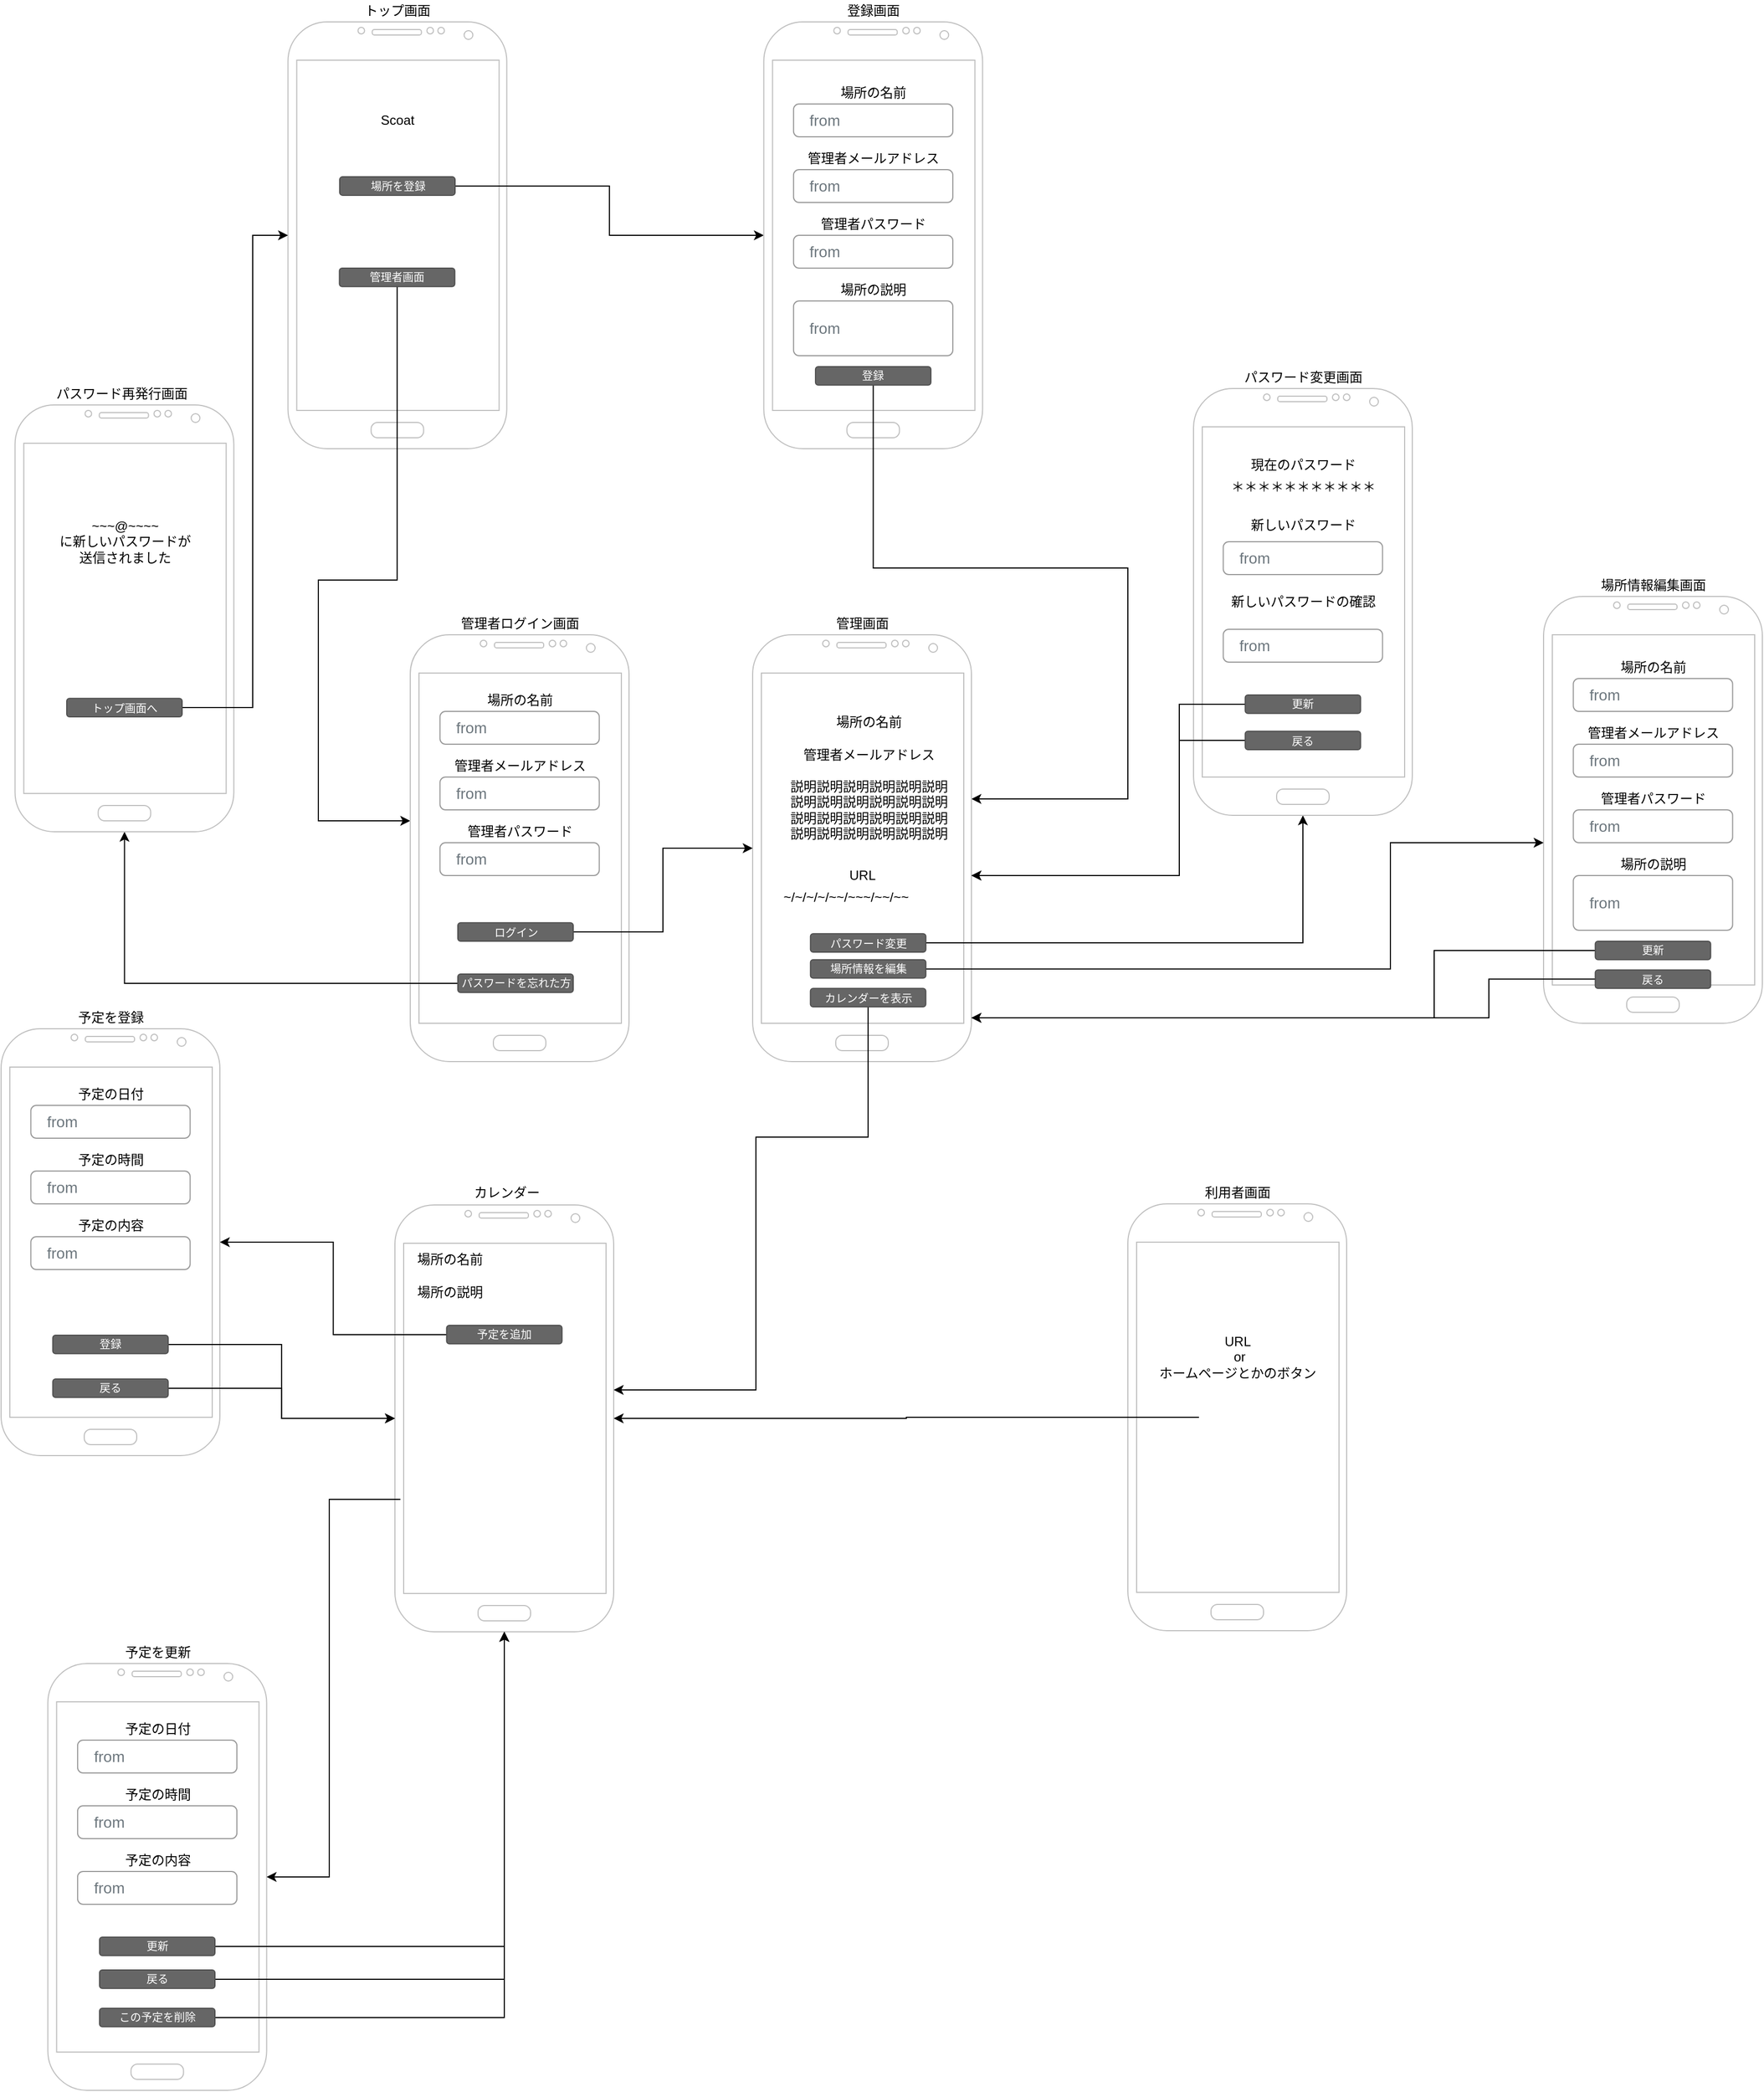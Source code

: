 <mxfile version="14.4.3" type="device"><diagram id="Cid-E1_WpX19FYD2wdw5" name="Page-1"><mxGraphModel dx="3192" dy="1473" grid="1" gridSize="10" guides="1" tooltips="1" connect="1" arrows="1" fold="1" page="1" pageScale="1" pageWidth="827" pageHeight="1169" math="0" shadow="0"><root><mxCell id="0"/><mxCell id="1" parent="0"/><mxCell id="yJybupqU7paiZ8rAt8fb-1" value="" style="verticalLabelPosition=bottom;verticalAlign=top;html=1;shadow=0;dashed=0;strokeWidth=1;shape=mxgraph.android.phone2;strokeColor=#c0c0c0;" parent="1" vertex="1"><mxGeometry x="202.25" y="20" width="200" height="390" as="geometry"/></mxCell><mxCell id="yJybupqU7paiZ8rAt8fb-7" style="edgeStyle=orthogonalEdgeStyle;rounded=0;orthogonalLoop=1;jettySize=auto;html=1;" parent="1" source="yJybupqU7paiZ8rAt8fb-2" target="yJybupqU7paiZ8rAt8fb-6" edge="1"><mxGeometry relative="1" as="geometry"/></mxCell><mxCell id="yJybupqU7paiZ8rAt8fb-2" value="場所を登録" style="rounded=1;html=1;shadow=0;dashed=0;whiteSpace=wrap;fontSize=10;fillColor=#666666;align=center;strokeColor=#4D4D4D;fontColor=#ffffff;" parent="1" vertex="1"><mxGeometry x="249.5" y="161.56" width="105.5" height="16.88" as="geometry"/></mxCell><mxCell id="yJybupqU7paiZ8rAt8fb-6" value="" style="verticalLabelPosition=bottom;verticalAlign=top;html=1;shadow=0;dashed=0;strokeWidth=1;shape=mxgraph.android.phone2;strokeColor=#c0c0c0;" parent="1" vertex="1"><mxGeometry x="637.2" y="20" width="200" height="390" as="geometry"/></mxCell><mxCell id="yJybupqU7paiZ8rAt8fb-26" value="from" style="html=1;shadow=0;dashed=0;shape=mxgraph.bootstrap.rrect;rSize=5;fillColor=none;strokeColor=#999999;align=left;spacing=15;fontSize=14;fontColor=#6C767D;" parent="1" vertex="1"><mxGeometry x="664.4" y="95" width="145.6" height="30" as="geometry"/></mxCell><mxCell id="yJybupqU7paiZ8rAt8fb-28" value="場所の名前" style="text;html=1;align=center;verticalAlign=middle;resizable=0;points=[];autosize=1;" parent="1" vertex="1"><mxGeometry x="697.2" y="75" width="80" height="20" as="geometry"/></mxCell><mxCell id="yJybupqU7paiZ8rAt8fb-50" style="edgeStyle=orthogonalEdgeStyle;rounded=0;orthogonalLoop=1;jettySize=auto;html=1;" parent="1" source="yJybupqU7paiZ8rAt8fb-29" target="yJybupqU7paiZ8rAt8fb-31" edge="1"><mxGeometry relative="1" as="geometry"><Array as="points"><mxPoint x="737" y="519"/><mxPoint x="970" y="519"/><mxPoint x="970" y="730"/></Array></mxGeometry></mxCell><mxCell id="yJybupqU7paiZ8rAt8fb-29" value="登録" style="rounded=1;html=1;shadow=0;dashed=0;whiteSpace=wrap;fontSize=10;fillColor=#666666;align=center;strokeColor=#4D4D4D;fontColor=#ffffff;" parent="1" vertex="1"><mxGeometry x="684.45" y="335" width="105.5" height="16.88" as="geometry"/></mxCell><mxCell id="yJybupqU7paiZ8rAt8fb-31" value="" style="verticalLabelPosition=bottom;verticalAlign=top;html=1;shadow=0;dashed=0;strokeWidth=1;shape=mxgraph.android.phone2;strokeColor=#c0c0c0;" parent="1" vertex="1"><mxGeometry x="627" y="580" width="200" height="390" as="geometry"/></mxCell><mxCell id="yJybupqU7paiZ8rAt8fb-33" value="" style="verticalLabelPosition=bottom;verticalAlign=top;html=1;shadow=0;dashed=0;strokeWidth=1;shape=mxgraph.android.phone2;strokeColor=#c0c0c0;" parent="1" vertex="1"><mxGeometry x="300" y="1101" width="200" height="390" as="geometry"/></mxCell><mxCell id="yJybupqU7paiZ8rAt8fb-37" value="管理者メールアドレス" style="text;html=1;align=center;verticalAlign=middle;resizable=0;points=[];autosize=1;" parent="1" vertex="1"><mxGeometry x="672.2" y="135" width="130" height="20" as="geometry"/></mxCell><mxCell id="yJybupqU7paiZ8rAt8fb-39" value="管理者パスワード" style="text;html=1;align=center;verticalAlign=middle;resizable=0;points=[];autosize=1;" parent="1" vertex="1"><mxGeometry x="682.2" y="195" width="110" height="20" as="geometry"/></mxCell><mxCell id="yJybupqU7paiZ8rAt8fb-40" value="from" style="html=1;shadow=0;dashed=0;shape=mxgraph.bootstrap.rrect;rSize=5;fillColor=none;strokeColor=#999999;align=left;spacing=15;fontSize=14;fontColor=#6C767D;" parent="1" vertex="1"><mxGeometry x="664.4" y="155" width="145.6" height="30" as="geometry"/></mxCell><mxCell id="yJybupqU7paiZ8rAt8fb-41" value="from" style="html=1;shadow=0;dashed=0;shape=mxgraph.bootstrap.rrect;rSize=5;fillColor=none;strokeColor=#999999;align=left;spacing=15;fontSize=14;fontColor=#6C767D;" parent="1" vertex="1"><mxGeometry x="664.4" y="215" width="145.6" height="30" as="geometry"/></mxCell><mxCell id="yJybupqU7paiZ8rAt8fb-42" value="場所の説明" style="text;html=1;align=center;verticalAlign=middle;resizable=0;points=[];autosize=1;" parent="1" vertex="1"><mxGeometry x="697.2" y="255" width="80" height="20" as="geometry"/></mxCell><mxCell id="yJybupqU7paiZ8rAt8fb-43" value="from" style="html=1;shadow=0;dashed=0;shape=mxgraph.bootstrap.rrect;rSize=5;fillColor=none;strokeColor=#999999;align=left;spacing=15;fontSize=14;fontColor=#6C767D;" parent="1" vertex="1"><mxGeometry x="664.4" y="275" width="145.6" height="50" as="geometry"/></mxCell><mxCell id="yJybupqU7paiZ8rAt8fb-44" value="トップ画面" style="text;html=1;align=center;verticalAlign=middle;resizable=0;points=[];autosize=1;" parent="1" vertex="1"><mxGeometry x="267.25" width="70" height="20" as="geometry"/></mxCell><mxCell id="yJybupqU7paiZ8rAt8fb-45" value="登録画面" style="text;html=1;align=center;verticalAlign=middle;resizable=0;points=[];autosize=1;" parent="1" vertex="1"><mxGeometry x="707.2" width="60" height="20" as="geometry"/></mxCell><mxCell id="yJybupqU7paiZ8rAt8fb-59" style="edgeStyle=orthogonalEdgeStyle;rounded=0;orthogonalLoop=1;jettySize=auto;html=1;" parent="1" source="yJybupqU7paiZ8rAt8fb-46" target="yJybupqU7paiZ8rAt8fb-57" edge="1"><mxGeometry relative="1" as="geometry"><Array as="points"><mxPoint x="302" y="530"/><mxPoint x="230" y="530"/><mxPoint x="230" y="750"/></Array></mxGeometry></mxCell><mxCell id="yJybupqU7paiZ8rAt8fb-46" value="管理者画面" style="rounded=1;html=1;shadow=0;dashed=0;whiteSpace=wrap;fontSize=10;fillColor=#666666;align=center;strokeColor=#4D4D4D;fontColor=#ffffff;" parent="1" vertex="1"><mxGeometry x="249.25" y="245" width="105.5" height="16.88" as="geometry"/></mxCell><mxCell id="yJybupqU7paiZ8rAt8fb-49" value="管理画面" style="text;html=1;align=center;verticalAlign=middle;resizable=0;points=[];autosize=1;" parent="1" vertex="1"><mxGeometry x="697" y="560" width="60" height="20" as="geometry"/></mxCell><mxCell id="yJybupqU7paiZ8rAt8fb-51" value="カレンダー" style="text;html=1;align=center;verticalAlign=middle;resizable=0;points=[];autosize=1;" parent="1" vertex="1"><mxGeometry x="367.25" y="1080" width="70" height="20" as="geometry"/></mxCell><mxCell id="yJybupqU7paiZ8rAt8fb-52" value="" style="verticalLabelPosition=bottom;verticalAlign=top;html=1;shadow=0;dashed=0;strokeWidth=1;shape=mxgraph.android.phone2;strokeColor=#c0c0c0;" parent="1" vertex="1"><mxGeometry x="970" y="1100" width="200" height="390" as="geometry"/></mxCell><mxCell id="yJybupqU7paiZ8rAt8fb-53" value="利用者画面" style="text;html=1;align=center;verticalAlign=middle;resizable=0;points=[];autosize=1;" parent="1" vertex="1"><mxGeometry x="1030" y="1080" width="80" height="20" as="geometry"/></mxCell><mxCell id="yJybupqU7paiZ8rAt8fb-56" style="edgeStyle=orthogonalEdgeStyle;rounded=0;orthogonalLoop=1;jettySize=auto;html=1;" parent="1" source="yJybupqU7paiZ8rAt8fb-54" target="yJybupqU7paiZ8rAt8fb-33" edge="1"><mxGeometry relative="1" as="geometry"/></mxCell><mxCell id="yJybupqU7paiZ8rAt8fb-54" value="" style="shape=image;html=1;verticalAlign=top;verticalLabelPosition=bottom;labelBackgroundColor=#ffffff;imageAspect=0;aspect=fixed;image=https://cdn4.iconfinder.com/data/icons/music-ui-solid-24px/24/link_hyperlink-2-128.png" parent="1" vertex="1"><mxGeometry x="1035" y="1260" width="70" height="70" as="geometry"/></mxCell><mxCell id="yJybupqU7paiZ8rAt8fb-55" value="URL&lt;br&gt;&amp;nbsp;or &lt;br&gt;ホームページとかのボタン" style="text;html=1;align=center;verticalAlign=middle;resizable=0;points=[];autosize=1;" parent="1" vertex="1"><mxGeometry x="990" y="1215" width="160" height="50" as="geometry"/></mxCell><mxCell id="yJybupqU7paiZ8rAt8fb-57" value="" style="verticalLabelPosition=bottom;verticalAlign=top;html=1;shadow=0;dashed=0;strokeWidth=1;shape=mxgraph.android.phone2;strokeColor=#c0c0c0;" parent="1" vertex="1"><mxGeometry x="314" y="580" width="200" height="390" as="geometry"/></mxCell><mxCell id="yJybupqU7paiZ8rAt8fb-58" value="管理者ログイン画面" style="text;html=1;align=center;verticalAlign=middle;resizable=0;points=[];autosize=1;" parent="1" vertex="1"><mxGeometry x="354" y="560" width="120" height="20" as="geometry"/></mxCell><mxCell id="yJybupqU7paiZ8rAt8fb-60" value="Scoat" style="text;html=1;align=center;verticalAlign=middle;resizable=0;points=[];autosize=1;" parent="1" vertex="1"><mxGeometry x="277.25" y="100" width="50" height="20" as="geometry"/></mxCell><mxCell id="yJybupqU7paiZ8rAt8fb-61" value="from" style="html=1;shadow=0;dashed=0;shape=mxgraph.bootstrap.rrect;rSize=5;fillColor=none;strokeColor=#999999;align=left;spacing=15;fontSize=14;fontColor=#6C767D;" parent="1" vertex="1"><mxGeometry x="341.2" y="650" width="145.6" height="30" as="geometry"/></mxCell><mxCell id="yJybupqU7paiZ8rAt8fb-62" value="管理者メールアドレス" style="text;html=1;align=center;verticalAlign=middle;resizable=0;points=[];autosize=1;" parent="1" vertex="1"><mxGeometry x="349.0" y="690" width="130" height="20" as="geometry"/></mxCell><mxCell id="yJybupqU7paiZ8rAt8fb-63" value="管理者パスワード" style="text;html=1;align=center;verticalAlign=middle;resizable=0;points=[];autosize=1;" parent="1" vertex="1"><mxGeometry x="359.0" y="750" width="110" height="20" as="geometry"/></mxCell><mxCell id="yJybupqU7paiZ8rAt8fb-64" value="from" style="html=1;shadow=0;dashed=0;shape=mxgraph.bootstrap.rrect;rSize=5;fillColor=none;strokeColor=#999999;align=left;spacing=15;fontSize=14;fontColor=#6C767D;" parent="1" vertex="1"><mxGeometry x="341.2" y="710" width="145.6" height="30" as="geometry"/></mxCell><mxCell id="yJybupqU7paiZ8rAt8fb-65" value="from" style="html=1;shadow=0;dashed=0;shape=mxgraph.bootstrap.rrect;rSize=5;fillColor=none;strokeColor=#999999;align=left;spacing=15;fontSize=14;fontColor=#6C767D;" parent="1" vertex="1"><mxGeometry x="341.2" y="770" width="145.6" height="30" as="geometry"/></mxCell><mxCell id="yJybupqU7paiZ8rAt8fb-66" value="場所の名前" style="text;html=1;align=center;verticalAlign=middle;resizable=0;points=[];autosize=1;" parent="1" vertex="1"><mxGeometry x="374" y="630" width="80" height="20" as="geometry"/></mxCell><mxCell id="yJybupqU7paiZ8rAt8fb-68" style="edgeStyle=orthogonalEdgeStyle;rounded=0;orthogonalLoop=1;jettySize=auto;html=1;" parent="1" source="yJybupqU7paiZ8rAt8fb-67" target="yJybupqU7paiZ8rAt8fb-31" edge="1"><mxGeometry relative="1" as="geometry"/></mxCell><mxCell id="yJybupqU7paiZ8rAt8fb-67" value="ログイン" style="rounded=1;html=1;shadow=0;dashed=0;whiteSpace=wrap;fontSize=10;fillColor=#666666;align=center;strokeColor=#4D4D4D;fontColor=#ffffff;" parent="1" vertex="1"><mxGeometry x="357.5" y="843.12" width="105.5" height="16.88" as="geometry"/></mxCell><mxCell id="yJybupqU7paiZ8rAt8fb-70" style="edgeStyle=orthogonalEdgeStyle;rounded=0;orthogonalLoop=1;jettySize=auto;html=1;" parent="1" source="yJybupqU7paiZ8rAt8fb-69" target="yJybupqU7paiZ8rAt8fb-33" edge="1"><mxGeometry relative="1" as="geometry"><Array as="points"><mxPoint x="630" y="1039"/><mxPoint x="630" y="1270"/></Array></mxGeometry></mxCell><mxCell id="yJybupqU7paiZ8rAt8fb-69" value="カレンダーを表示" style="rounded=1;html=1;shadow=0;dashed=0;whiteSpace=wrap;fontSize=10;fillColor=#666666;align=center;strokeColor=#4D4D4D;fontColor=#ffffff;" parent="1" vertex="1"><mxGeometry x="679.8" y="903.12" width="105.5" height="16.88" as="geometry"/></mxCell><mxCell id="yJybupqU7paiZ8rAt8fb-71" value="" style="verticalLabelPosition=bottom;verticalAlign=top;html=1;shadow=0;dashed=0;strokeWidth=1;shape=mxgraph.android.phone2;strokeColor=#c0c0c0;" parent="1" vertex="1"><mxGeometry x="-60" y="940" width="200" height="390" as="geometry"/></mxCell><mxCell id="yJybupqU7paiZ8rAt8fb-74" value="" style="shape=image;html=1;verticalAlign=top;verticalLabelPosition=bottom;labelBackgroundColor=#ffffff;imageAspect=0;aspect=fixed;image=https://cdn1.iconfinder.com/data/icons/material-core/22/content-copy-128.png" parent="1" vertex="1"><mxGeometry x="779.8" y="810" width="20" height="20" as="geometry"/></mxCell><mxCell id="yJybupqU7paiZ8rAt8fb-75" value="場所の名前" style="text;html=1;align=center;verticalAlign=middle;resizable=0;points=[];autosize=1;" parent="1" vertex="1"><mxGeometry x="692.6" y="650" width="80" height="20" as="geometry"/></mxCell><mxCell id="yJybupqU7paiZ8rAt8fb-76" value="管理者メールアドレス" style="text;html=1;align=center;verticalAlign=middle;resizable=0;points=[];autosize=1;" parent="1" vertex="1"><mxGeometry x="667.6" y="680" width="130" height="20" as="geometry"/></mxCell><mxCell id="yJybupqU7paiZ8rAt8fb-77" value="説明説明説明説明説明説明&lt;br&gt;説明説明説明説明説明説明&lt;br&gt;説明説明説明説明説明説明&lt;br&gt;説明説明説明説明説明説明" style="text;html=1;align=center;verticalAlign=middle;resizable=0;points=[];autosize=1;" parent="1" vertex="1"><mxGeometry x="652.55" y="710" width="160" height="60" as="geometry"/></mxCell><mxCell id="yJybupqU7paiZ8rAt8fb-78" value="~/~/~/~/~~/~~~/~~/~~" style="text;html=1;align=center;verticalAlign=middle;resizable=0;points=[];autosize=1;" parent="1" vertex="1"><mxGeometry x="647.05" y="810" width="130" height="20" as="geometry"/></mxCell><mxCell id="yJybupqU7paiZ8rAt8fb-79" value="予定を登録" style="text;html=1;align=center;verticalAlign=middle;resizable=0;points=[];autosize=1;" parent="1" vertex="1"><mxGeometry y="920" width="80" height="20" as="geometry"/></mxCell><mxCell id="yJybupqU7paiZ8rAt8fb-80" value="" style="verticalLabelPosition=bottom;verticalAlign=top;html=1;shadow=0;dashed=0;strokeWidth=1;shape=mxgraph.android.phone2;strokeColor=#c0c0c0;" parent="1" vertex="1"><mxGeometry x="-17.25" y="1520" width="200" height="390" as="geometry"/></mxCell><mxCell id="yJybupqU7paiZ8rAt8fb-81" value="予定を更新" style="text;html=1;align=center;verticalAlign=middle;resizable=0;points=[];autosize=1;" parent="1" vertex="1"><mxGeometry x="42.75" y="1500" width="80" height="20" as="geometry"/></mxCell><mxCell id="yJybupqU7paiZ8rAt8fb-84" style="edgeStyle=orthogonalEdgeStyle;rounded=0;orthogonalLoop=1;jettySize=auto;html=1;" parent="1" source="yJybupqU7paiZ8rAt8fb-82" target="yJybupqU7paiZ8rAt8fb-80" edge="1"><mxGeometry relative="1" as="geometry"><Array as="points"><mxPoint x="240" y="1370"/><mxPoint x="240" y="1715"/></Array></mxGeometry></mxCell><mxCell id="yJybupqU7paiZ8rAt8fb-82" value="" style="shape=image;html=1;verticalAlign=top;verticalLabelPosition=bottom;labelBackgroundColor=#ffffff;imageAspect=0;aspect=fixed;image=https://cdn0.iconfinder.com/data/icons/forgen-seo-1/64/calender-128.png" parent="1" vertex="1"><mxGeometry x="305" y="1236" width="190" height="190" as="geometry"/></mxCell><mxCell id="yJybupqU7paiZ8rAt8fb-83" value="場所の名前" style="text;html=1;align=center;verticalAlign=middle;resizable=0;points=[];autosize=1;" parent="1" vertex="1"><mxGeometry x="310" y="1141" width="80" height="20" as="geometry"/></mxCell><mxCell id="yJybupqU7paiZ8rAt8fb-87" style="edgeStyle=orthogonalEdgeStyle;rounded=0;orthogonalLoop=1;jettySize=auto;html=1;" parent="1" source="yJybupqU7paiZ8rAt8fb-86" target="yJybupqU7paiZ8rAt8fb-71" edge="1"><mxGeometry relative="1" as="geometry"/></mxCell><mxCell id="yJybupqU7paiZ8rAt8fb-86" value="予定を追加" style="rounded=1;html=1;shadow=0;dashed=0;whiteSpace=wrap;fontSize=10;fillColor=#666666;align=center;strokeColor=#4D4D4D;fontColor=#ffffff;" parent="1" vertex="1"><mxGeometry x="347.25" y="1211" width="105.5" height="16.88" as="geometry"/></mxCell><mxCell id="yJybupqU7paiZ8rAt8fb-94" style="edgeStyle=orthogonalEdgeStyle;rounded=0;orthogonalLoop=1;jettySize=auto;html=1;" parent="1" source="yJybupqU7paiZ8rAt8fb-88" target="yJybupqU7paiZ8rAt8fb-33" edge="1"><mxGeometry relative="1" as="geometry"/></mxCell><mxCell id="yJybupqU7paiZ8rAt8fb-88" value="登録" style="rounded=1;html=1;shadow=0;dashed=0;whiteSpace=wrap;fontSize=10;fillColor=#666666;align=center;strokeColor=#4D4D4D;fontColor=#ffffff;" parent="1" vertex="1"><mxGeometry x="-12.75" y="1220" width="105.5" height="16.88" as="geometry"/></mxCell><mxCell id="yJybupqU7paiZ8rAt8fb-95" style="edgeStyle=orthogonalEdgeStyle;rounded=0;orthogonalLoop=1;jettySize=auto;html=1;" parent="1" source="yJybupqU7paiZ8rAt8fb-89" target="yJybupqU7paiZ8rAt8fb-33" edge="1"><mxGeometry relative="1" as="geometry"/></mxCell><mxCell id="yJybupqU7paiZ8rAt8fb-89" value="戻る" style="rounded=1;html=1;shadow=0;dashed=0;whiteSpace=wrap;fontSize=10;fillColor=#666666;align=center;strokeColor=#4D4D4D;fontColor=#ffffff;" parent="1" vertex="1"><mxGeometry x="-12.75" y="1260" width="105.5" height="16.88" as="geometry"/></mxCell><mxCell id="yJybupqU7paiZ8rAt8fb-96" style="edgeStyle=orthogonalEdgeStyle;rounded=0;orthogonalLoop=1;jettySize=auto;html=1;" parent="1" source="yJybupqU7paiZ8rAt8fb-90" target="yJybupqU7paiZ8rAt8fb-33" edge="1"><mxGeometry relative="1" as="geometry"/></mxCell><mxCell id="yJybupqU7paiZ8rAt8fb-90" value="更新" style="rounded=1;html=1;shadow=0;dashed=0;whiteSpace=wrap;fontSize=10;fillColor=#666666;align=center;strokeColor=#4D4D4D;fontColor=#ffffff;" parent="1" vertex="1"><mxGeometry x="30" y="1770" width="105.5" height="16.88" as="geometry"/></mxCell><mxCell id="yJybupqU7paiZ8rAt8fb-97" style="edgeStyle=orthogonalEdgeStyle;rounded=0;orthogonalLoop=1;jettySize=auto;html=1;" parent="1" source="yJybupqU7paiZ8rAt8fb-91" target="yJybupqU7paiZ8rAt8fb-33" edge="1"><mxGeometry relative="1" as="geometry"/></mxCell><mxCell id="yJybupqU7paiZ8rAt8fb-91" value="戻る" style="rounded=1;html=1;shadow=0;dashed=0;whiteSpace=wrap;fontSize=10;fillColor=#666666;align=center;strokeColor=#4D4D4D;fontColor=#ffffff;" parent="1" vertex="1"><mxGeometry x="30" y="1800" width="105.5" height="16.88" as="geometry"/></mxCell><mxCell id="yJybupqU7paiZ8rAt8fb-98" style="edgeStyle=orthogonalEdgeStyle;rounded=0;orthogonalLoop=1;jettySize=auto;html=1;" parent="1" source="yJybupqU7paiZ8rAt8fb-92" target="yJybupqU7paiZ8rAt8fb-33" edge="1"><mxGeometry relative="1" as="geometry"/></mxCell><mxCell id="yJybupqU7paiZ8rAt8fb-92" value="この予定を削除" style="rounded=1;html=1;shadow=0;dashed=0;whiteSpace=wrap;fontSize=10;fillColor=#666666;align=center;strokeColor=#4D4D4D;fontColor=#ffffff;" parent="1" vertex="1"><mxGeometry x="30" y="1835" width="105.5" height="16.88" as="geometry"/></mxCell><mxCell id="yJybupqU7paiZ8rAt8fb-99" value="予定の日付" style="text;html=1;align=center;verticalAlign=middle;resizable=0;points=[];autosize=1;" parent="1" vertex="1"><mxGeometry y="990" width="80" height="20" as="geometry"/></mxCell><mxCell id="yJybupqU7paiZ8rAt8fb-100" value="from" style="html=1;shadow=0;dashed=0;shape=mxgraph.bootstrap.rrect;rSize=5;fillColor=none;strokeColor=#999999;align=left;spacing=15;fontSize=14;fontColor=#6C767D;" parent="1" vertex="1"><mxGeometry x="-32.8" y="1010" width="145.6" height="30" as="geometry"/></mxCell><mxCell id="yJybupqU7paiZ8rAt8fb-101" value="from" style="html=1;shadow=0;dashed=0;shape=mxgraph.bootstrap.rrect;rSize=5;fillColor=none;strokeColor=#999999;align=left;spacing=15;fontSize=14;fontColor=#6C767D;" parent="1" vertex="1"><mxGeometry x="-32.8" y="1070" width="145.6" height="30" as="geometry"/></mxCell><mxCell id="yJybupqU7paiZ8rAt8fb-102" value="from" style="html=1;shadow=0;dashed=0;shape=mxgraph.bootstrap.rrect;rSize=5;fillColor=none;strokeColor=#999999;align=left;spacing=15;fontSize=14;fontColor=#6C767D;" parent="1" vertex="1"><mxGeometry x="-32.8" y="1130" width="145.6" height="30" as="geometry"/></mxCell><mxCell id="yJybupqU7paiZ8rAt8fb-105" value="予定の時間" style="text;html=1;align=center;verticalAlign=middle;resizable=0;points=[];autosize=1;" parent="1" vertex="1"><mxGeometry y="1050" width="80" height="20" as="geometry"/></mxCell><mxCell id="yJybupqU7paiZ8rAt8fb-106" value="予定の内容" style="text;html=1;align=center;verticalAlign=middle;resizable=0;points=[];autosize=1;" parent="1" vertex="1"><mxGeometry y="1110" width="80" height="20" as="geometry"/></mxCell><mxCell id="yJybupqU7paiZ8rAt8fb-107" value="予定の日付" style="text;html=1;align=center;verticalAlign=middle;resizable=0;points=[];autosize=1;" parent="1" vertex="1"><mxGeometry x="42.75" y="1570" width="80" height="20" as="geometry"/></mxCell><mxCell id="yJybupqU7paiZ8rAt8fb-108" value="from" style="html=1;shadow=0;dashed=0;shape=mxgraph.bootstrap.rrect;rSize=5;fillColor=none;strokeColor=#999999;align=left;spacing=15;fontSize=14;fontColor=#6C767D;" parent="1" vertex="1"><mxGeometry x="9.95" y="1590" width="145.6" height="30" as="geometry"/></mxCell><mxCell id="yJybupqU7paiZ8rAt8fb-109" value="from" style="html=1;shadow=0;dashed=0;shape=mxgraph.bootstrap.rrect;rSize=5;fillColor=none;strokeColor=#999999;align=left;spacing=15;fontSize=14;fontColor=#6C767D;" parent="1" vertex="1"><mxGeometry x="9.95" y="1650" width="145.6" height="30" as="geometry"/></mxCell><mxCell id="yJybupqU7paiZ8rAt8fb-110" value="from" style="html=1;shadow=0;dashed=0;shape=mxgraph.bootstrap.rrect;rSize=5;fillColor=none;strokeColor=#999999;align=left;spacing=15;fontSize=14;fontColor=#6C767D;" parent="1" vertex="1"><mxGeometry x="9.95" y="1710" width="145.6" height="30" as="geometry"/></mxCell><mxCell id="yJybupqU7paiZ8rAt8fb-111" value="予定の時間" style="text;html=1;align=center;verticalAlign=middle;resizable=0;points=[];autosize=1;" parent="1" vertex="1"><mxGeometry x="42.75" y="1630" width="80" height="20" as="geometry"/></mxCell><mxCell id="yJybupqU7paiZ8rAt8fb-112" value="予定の内容" style="text;html=1;align=center;verticalAlign=middle;resizable=0;points=[];autosize=1;" parent="1" vertex="1"><mxGeometry x="42.75" y="1690" width="80" height="20" as="geometry"/></mxCell><mxCell id="ZYXGly8tGUEme_9Lo0O2-1" value="URL" style="text;html=1;align=center;verticalAlign=middle;resizable=0;points=[];autosize=1;" parent="1" vertex="1"><mxGeometry x="706.8" y="790" width="40" height="20" as="geometry"/></mxCell><mxCell id="ZYXGly8tGUEme_9Lo0O2-14" style="edgeStyle=orthogonalEdgeStyle;rounded=0;orthogonalLoop=1;jettySize=auto;html=1;" parent="1" source="ZYXGly8tGUEme_9Lo0O2-2" target="ZYXGly8tGUEme_9Lo0O2-3" edge="1"><mxGeometry relative="1" as="geometry"/></mxCell><mxCell id="ZYXGly8tGUEme_9Lo0O2-2" value="パスワード変更" style="rounded=1;html=1;shadow=0;dashed=0;whiteSpace=wrap;fontSize=10;fillColor=#666666;align=center;strokeColor=#4D4D4D;fontColor=#ffffff;" parent="1" vertex="1"><mxGeometry x="679.85" y="853.12" width="105.5" height="16.88" as="geometry"/></mxCell><mxCell id="ZYXGly8tGUEme_9Lo0O2-3" value="" style="verticalLabelPosition=bottom;verticalAlign=top;html=1;shadow=0;dashed=0;strokeWidth=1;shape=mxgraph.android.phone2;strokeColor=#c0c0c0;" parent="1" vertex="1"><mxGeometry x="1030" y="355" width="200" height="390" as="geometry"/></mxCell><mxCell id="ZYXGly8tGUEme_9Lo0O2-17" style="edgeStyle=orthogonalEdgeStyle;rounded=0;orthogonalLoop=1;jettySize=auto;html=1;" parent="1" source="ZYXGly8tGUEme_9Lo0O2-4" target="yJybupqU7paiZ8rAt8fb-31" edge="1"><mxGeometry relative="1" as="geometry"><Array as="points"><mxPoint x="1017" y="677"/><mxPoint x="1017" y="800"/></Array></mxGeometry></mxCell><mxCell id="ZYXGly8tGUEme_9Lo0O2-4" value="戻る" style="rounded=1;html=1;shadow=0;dashed=0;whiteSpace=wrap;fontSize=10;fillColor=#666666;align=center;strokeColor=#4D4D4D;fontColor=#ffffff;" parent="1" vertex="1"><mxGeometry x="1077.25" y="668.12" width="105.5" height="16.88" as="geometry"/></mxCell><mxCell id="ZYXGly8tGUEme_9Lo0O2-16" style="edgeStyle=orthogonalEdgeStyle;rounded=0;orthogonalLoop=1;jettySize=auto;html=1;" parent="1" source="ZYXGly8tGUEme_9Lo0O2-5" target="yJybupqU7paiZ8rAt8fb-31" edge="1"><mxGeometry relative="1" as="geometry"><Array as="points"><mxPoint x="1017" y="643"/><mxPoint x="1017" y="800"/></Array></mxGeometry></mxCell><mxCell id="ZYXGly8tGUEme_9Lo0O2-5" value="更新" style="rounded=1;html=1;shadow=0;dashed=0;whiteSpace=wrap;fontSize=10;fillColor=#666666;align=center;strokeColor=#4D4D4D;fontColor=#ffffff;" parent="1" vertex="1"><mxGeometry x="1077.25" y="635" width="105.5" height="16.88" as="geometry"/></mxCell><mxCell id="ZYXGly8tGUEme_9Lo0O2-6" value="現在のパスワード" style="text;html=1;align=center;verticalAlign=middle;resizable=0;points=[];autosize=1;" parent="1" vertex="1"><mxGeometry x="1075" y="415" width="110" height="20" as="geometry"/></mxCell><mxCell id="ZYXGly8tGUEme_9Lo0O2-7" value="＊＊＊＊＊＊＊＊＊＊＊" style="text;html=1;align=center;verticalAlign=middle;resizable=0;points=[];autosize=1;" parent="1" vertex="1"><mxGeometry x="1055" y="435" width="150" height="20" as="geometry"/></mxCell><mxCell id="ZYXGly8tGUEme_9Lo0O2-10" value="新しいパスワード" style="text;html=1;align=center;verticalAlign=middle;resizable=0;points=[];autosize=1;" parent="1" vertex="1"><mxGeometry x="1075" y="470" width="110" height="20" as="geometry"/></mxCell><mxCell id="ZYXGly8tGUEme_9Lo0O2-11" value="from" style="html=1;shadow=0;dashed=0;shape=mxgraph.bootstrap.rrect;rSize=5;fillColor=none;strokeColor=#999999;align=left;spacing=15;fontSize=14;fontColor=#6C767D;" parent="1" vertex="1"><mxGeometry x="1057.2" y="495" width="145.6" height="30" as="geometry"/></mxCell><mxCell id="ZYXGly8tGUEme_9Lo0O2-12" value="新しいパスワードの確認" style="text;html=1;align=center;verticalAlign=middle;resizable=0;points=[];autosize=1;" parent="1" vertex="1"><mxGeometry x="1055" y="540" width="150" height="20" as="geometry"/></mxCell><mxCell id="ZYXGly8tGUEme_9Lo0O2-13" value="from" style="html=1;shadow=0;dashed=0;shape=mxgraph.bootstrap.rrect;rSize=5;fillColor=none;strokeColor=#999999;align=left;spacing=15;fontSize=14;fontColor=#6C767D;" parent="1" vertex="1"><mxGeometry x="1057.2" y="575" width="145.6" height="30" as="geometry"/></mxCell><mxCell id="ZYXGly8tGUEme_9Lo0O2-15" value="パスワード変更画面" style="text;html=1;align=center;verticalAlign=middle;resizable=0;points=[];autosize=1;" parent="1" vertex="1"><mxGeometry x="1070" y="335" width="120" height="20" as="geometry"/></mxCell><mxCell id="ajHkt9mL0PCFpDnNjNLB-6" style="edgeStyle=orthogonalEdgeStyle;rounded=0;orthogonalLoop=1;jettySize=auto;html=1;" parent="1" source="ajHkt9mL0PCFpDnNjNLB-1" target="ajHkt9mL0PCFpDnNjNLB-5" edge="1"><mxGeometry relative="1" as="geometry"/></mxCell><mxCell id="ajHkt9mL0PCFpDnNjNLB-1" value="パスワードを忘れた方" style="rounded=1;html=1;shadow=0;dashed=0;whiteSpace=wrap;fontSize=10;fillColor=#666666;align=center;strokeColor=#4D4D4D;fontColor=#ffffff;" parent="1" vertex="1"><mxGeometry x="357.5" y="890" width="105.5" height="16.88" as="geometry"/></mxCell><mxCell id="ajHkt9mL0PCFpDnNjNLB-5" value="" style="verticalLabelPosition=bottom;verticalAlign=top;html=1;shadow=0;dashed=0;strokeWidth=1;shape=mxgraph.android.phone2;strokeColor=#c0c0c0;" parent="1" vertex="1"><mxGeometry x="-47.25" y="370" width="200" height="390" as="geometry"/></mxCell><mxCell id="ajHkt9mL0PCFpDnNjNLB-7" value="~~~@~~~~&lt;br&gt;に新しいパスワードが&lt;br&gt;送信されました" style="text;html=1;align=center;verticalAlign=middle;resizable=0;points=[];autosize=1;" parent="1" vertex="1"><mxGeometry x="-17.25" y="470" width="140" height="50" as="geometry"/></mxCell><mxCell id="ajHkt9mL0PCFpDnNjNLB-13" style="edgeStyle=orthogonalEdgeStyle;rounded=0;orthogonalLoop=1;jettySize=auto;html=1;" parent="1" source="ajHkt9mL0PCFpDnNjNLB-9" target="yJybupqU7paiZ8rAt8fb-1" edge="1"><mxGeometry relative="1" as="geometry"><Array as="points"><mxPoint x="170" y="647"/><mxPoint x="170" y="215"/></Array></mxGeometry></mxCell><mxCell id="ajHkt9mL0PCFpDnNjNLB-9" value="トップ画面へ" style="rounded=1;html=1;shadow=0;dashed=0;whiteSpace=wrap;fontSize=10;fillColor=#666666;align=center;strokeColor=#4D4D4D;fontColor=#ffffff;" parent="1" vertex="1"><mxGeometry y="638.12" width="105.5" height="16.88" as="geometry"/></mxCell><mxCell id="ajHkt9mL0PCFpDnNjNLB-14" value="パスワード再発行画面" style="text;html=1;align=center;verticalAlign=middle;resizable=0;points=[];autosize=1;" parent="1" vertex="1"><mxGeometry x="-20" y="350" width="140" height="20" as="geometry"/></mxCell><mxCell id="ajHkt9mL0PCFpDnNjNLB-19" value="場所の説明" style="text;html=1;align=center;verticalAlign=middle;resizable=0;points=[];autosize=1;" parent="1" vertex="1"><mxGeometry x="310" y="1171" width="80" height="20" as="geometry"/></mxCell><mxCell id="fBROJCxzn3R_goV9IZmv-1" value="" style="verticalLabelPosition=bottom;verticalAlign=top;html=1;shadow=0;dashed=0;strokeWidth=1;shape=mxgraph.android.phone2;strokeColor=#c0c0c0;" vertex="1" parent="1"><mxGeometry x="1350" y="545" width="200" height="390" as="geometry"/></mxCell><mxCell id="fBROJCxzn3R_goV9IZmv-2" value="from" style="html=1;shadow=0;dashed=0;shape=mxgraph.bootstrap.rrect;rSize=5;fillColor=none;strokeColor=#999999;align=left;spacing=15;fontSize=14;fontColor=#6C767D;" vertex="1" parent="1"><mxGeometry x="1377.2" y="620" width="145.6" height="30" as="geometry"/></mxCell><mxCell id="fBROJCxzn3R_goV9IZmv-3" value="場所の名前" style="text;html=1;align=center;verticalAlign=middle;resizable=0;points=[];autosize=1;" vertex="1" parent="1"><mxGeometry x="1410" y="600" width="80" height="20" as="geometry"/></mxCell><mxCell id="fBROJCxzn3R_goV9IZmv-15" style="edgeStyle=orthogonalEdgeStyle;rounded=0;orthogonalLoop=1;jettySize=auto;html=1;" edge="1" parent="1" source="fBROJCxzn3R_goV9IZmv-4" target="yJybupqU7paiZ8rAt8fb-31"><mxGeometry relative="1" as="geometry"><Array as="points"><mxPoint x="1250" y="869"/><mxPoint x="1250" y="930"/></Array></mxGeometry></mxCell><mxCell id="fBROJCxzn3R_goV9IZmv-4" value="更新" style="rounded=1;html=1;shadow=0;dashed=0;whiteSpace=wrap;fontSize=10;fillColor=#666666;align=center;strokeColor=#4D4D4D;fontColor=#ffffff;" vertex="1" parent="1"><mxGeometry x="1397.25" y="860" width="105.5" height="16.88" as="geometry"/></mxCell><mxCell id="fBROJCxzn3R_goV9IZmv-5" value="管理者メールアドレス" style="text;html=1;align=center;verticalAlign=middle;resizable=0;points=[];autosize=1;" vertex="1" parent="1"><mxGeometry x="1385" y="660" width="130" height="20" as="geometry"/></mxCell><mxCell id="fBROJCxzn3R_goV9IZmv-6" value="管理者パスワード" style="text;html=1;align=center;verticalAlign=middle;resizable=0;points=[];autosize=1;" vertex="1" parent="1"><mxGeometry x="1395" y="720" width="110" height="20" as="geometry"/></mxCell><mxCell id="fBROJCxzn3R_goV9IZmv-7" value="from" style="html=1;shadow=0;dashed=0;shape=mxgraph.bootstrap.rrect;rSize=5;fillColor=none;strokeColor=#999999;align=left;spacing=15;fontSize=14;fontColor=#6C767D;" vertex="1" parent="1"><mxGeometry x="1377.2" y="680" width="145.6" height="30" as="geometry"/></mxCell><mxCell id="fBROJCxzn3R_goV9IZmv-8" value="from" style="html=1;shadow=0;dashed=0;shape=mxgraph.bootstrap.rrect;rSize=5;fillColor=none;strokeColor=#999999;align=left;spacing=15;fontSize=14;fontColor=#6C767D;" vertex="1" parent="1"><mxGeometry x="1377.2" y="740" width="145.6" height="30" as="geometry"/></mxCell><mxCell id="fBROJCxzn3R_goV9IZmv-9" value="場所の説明" style="text;html=1;align=center;verticalAlign=middle;resizable=0;points=[];autosize=1;" vertex="1" parent="1"><mxGeometry x="1410" y="780" width="80" height="20" as="geometry"/></mxCell><mxCell id="fBROJCxzn3R_goV9IZmv-10" value="from" style="html=1;shadow=0;dashed=0;shape=mxgraph.bootstrap.rrect;rSize=5;fillColor=none;strokeColor=#999999;align=left;spacing=15;fontSize=14;fontColor=#6C767D;" vertex="1" parent="1"><mxGeometry x="1377.2" y="800" width="145.6" height="50" as="geometry"/></mxCell><mxCell id="fBROJCxzn3R_goV9IZmv-11" value="場所情報編集画面" style="text;html=1;align=center;verticalAlign=middle;resizable=0;points=[];autosize=1;" vertex="1" parent="1"><mxGeometry x="1395" y="525" width="110" height="20" as="geometry"/></mxCell><mxCell id="fBROJCxzn3R_goV9IZmv-13" style="edgeStyle=orthogonalEdgeStyle;rounded=0;orthogonalLoop=1;jettySize=auto;html=1;" edge="1" parent="1" source="fBROJCxzn3R_goV9IZmv-12" target="fBROJCxzn3R_goV9IZmv-1"><mxGeometry relative="1" as="geometry"><Array as="points"><mxPoint x="1210" y="885"/><mxPoint x="1210" y="770"/></Array></mxGeometry></mxCell><mxCell id="fBROJCxzn3R_goV9IZmv-12" value="場所情報を編集" style="rounded=1;html=1;shadow=0;dashed=0;whiteSpace=wrap;fontSize=10;fillColor=#666666;align=center;strokeColor=#4D4D4D;fontColor=#ffffff;" vertex="1" parent="1"><mxGeometry x="679.85" y="876.88" width="105.5" height="16.88" as="geometry"/></mxCell><mxCell id="fBROJCxzn3R_goV9IZmv-16" style="edgeStyle=orthogonalEdgeStyle;rounded=0;orthogonalLoop=1;jettySize=auto;html=1;" edge="1" parent="1" source="fBROJCxzn3R_goV9IZmv-14" target="yJybupqU7paiZ8rAt8fb-31"><mxGeometry relative="1" as="geometry"><Array as="points"><mxPoint x="1300" y="895"/><mxPoint x="1300" y="930"/></Array></mxGeometry></mxCell><mxCell id="fBROJCxzn3R_goV9IZmv-14" value="戻る" style="rounded=1;html=1;shadow=0;dashed=0;whiteSpace=wrap;fontSize=10;fillColor=#666666;align=center;strokeColor=#4D4D4D;fontColor=#ffffff;" vertex="1" parent="1"><mxGeometry x="1397.25" y="886.24" width="105.5" height="16.88" as="geometry"/></mxCell></root></mxGraphModel></diagram></mxfile>